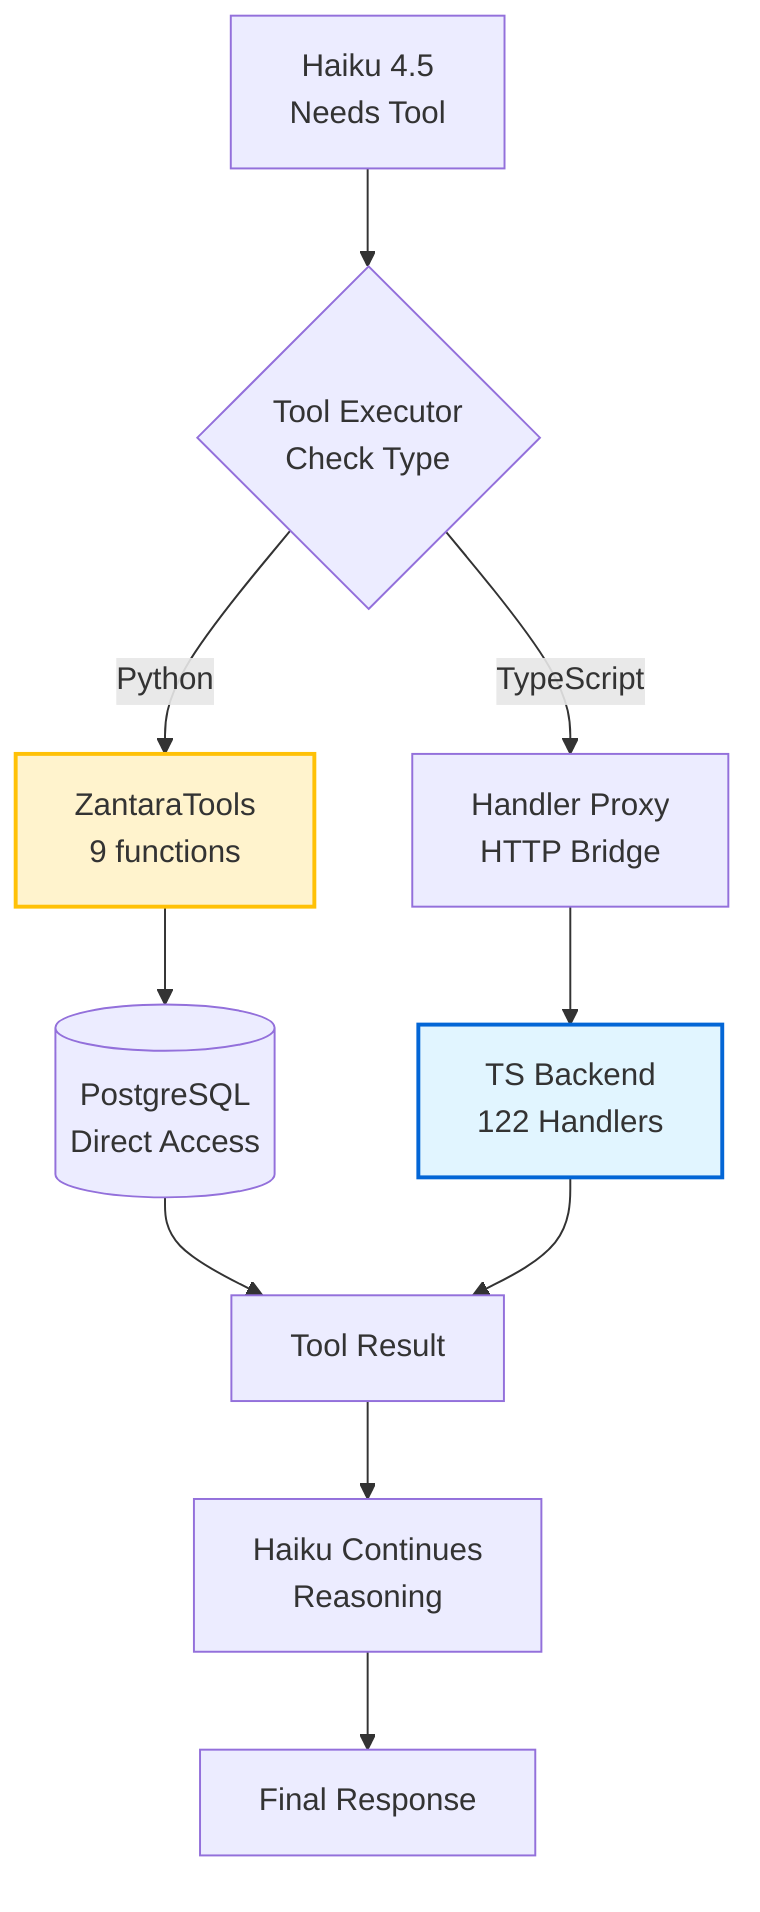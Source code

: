 graph TB
    Haiku[Haiku 4.5<br/>Needs Tool]
    
    Haiku --> ToolExec{Tool Executor<br/>Check Type}
    
    ToolExec -->|Python| Python[ZantaraTools<br/>9 functions]
    ToolExec -->|TypeScript| Proxy[Handler Proxy<br/>HTTP Bridge]
    
    Python --> DB1[(PostgreSQL<br/>Direct Access)]
    Proxy --> TS[TS Backend<br/>122 Handlers]
    
    DB1 --> Result[Tool Result]
    TS --> Result
    
    Result --> Continue[Haiku Continues<br/>Reasoning]
    Continue --> Final[Final Response]
    
    style Python fill:#fff3cd,stroke:#ffc107,stroke-width:2px
    style TS fill:#e1f5ff,stroke:#0366d6,stroke-width:2px